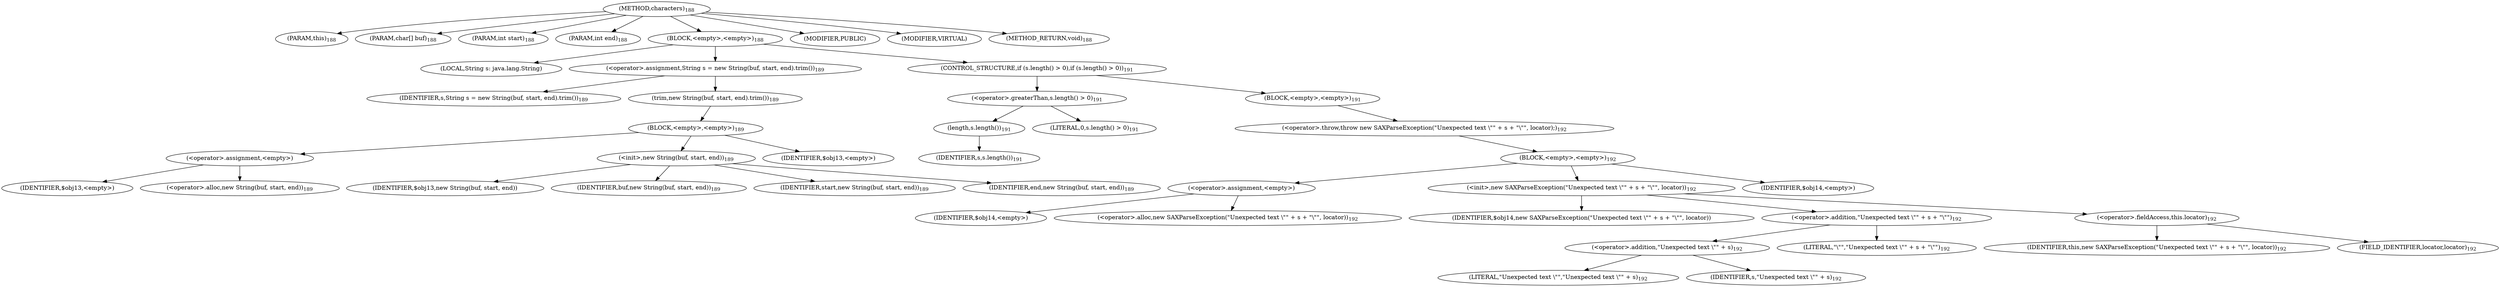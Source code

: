 digraph "characters" {  
"481" [label = <(METHOD,characters)<SUB>188</SUB>> ]
"482" [label = <(PARAM,this)<SUB>188</SUB>> ]
"483" [label = <(PARAM,char[] buf)<SUB>188</SUB>> ]
"484" [label = <(PARAM,int start)<SUB>188</SUB>> ]
"485" [label = <(PARAM,int end)<SUB>188</SUB>> ]
"486" [label = <(BLOCK,&lt;empty&gt;,&lt;empty&gt;)<SUB>188</SUB>> ]
"487" [label = <(LOCAL,String s: java.lang.String)> ]
"488" [label = <(&lt;operator&gt;.assignment,String s = new String(buf, start, end).trim())<SUB>189</SUB>> ]
"489" [label = <(IDENTIFIER,s,String s = new String(buf, start, end).trim())<SUB>189</SUB>> ]
"490" [label = <(trim,new String(buf, start, end).trim())<SUB>189</SUB>> ]
"491" [label = <(BLOCK,&lt;empty&gt;,&lt;empty&gt;)<SUB>189</SUB>> ]
"492" [label = <(&lt;operator&gt;.assignment,&lt;empty&gt;)> ]
"493" [label = <(IDENTIFIER,$obj13,&lt;empty&gt;)> ]
"494" [label = <(&lt;operator&gt;.alloc,new String(buf, start, end))<SUB>189</SUB>> ]
"495" [label = <(&lt;init&gt;,new String(buf, start, end))<SUB>189</SUB>> ]
"496" [label = <(IDENTIFIER,$obj13,new String(buf, start, end))> ]
"497" [label = <(IDENTIFIER,buf,new String(buf, start, end))<SUB>189</SUB>> ]
"498" [label = <(IDENTIFIER,start,new String(buf, start, end))<SUB>189</SUB>> ]
"499" [label = <(IDENTIFIER,end,new String(buf, start, end))<SUB>189</SUB>> ]
"500" [label = <(IDENTIFIER,$obj13,&lt;empty&gt;)> ]
"501" [label = <(CONTROL_STRUCTURE,if (s.length() &gt; 0),if (s.length() &gt; 0))<SUB>191</SUB>> ]
"502" [label = <(&lt;operator&gt;.greaterThan,s.length() &gt; 0)<SUB>191</SUB>> ]
"503" [label = <(length,s.length())<SUB>191</SUB>> ]
"504" [label = <(IDENTIFIER,s,s.length())<SUB>191</SUB>> ]
"505" [label = <(LITERAL,0,s.length() &gt; 0)<SUB>191</SUB>> ]
"506" [label = <(BLOCK,&lt;empty&gt;,&lt;empty&gt;)<SUB>191</SUB>> ]
"507" [label = <(&lt;operator&gt;.throw,throw new SAXParseException(&quot;Unexpected text \&quot;&quot; + s + &quot;\&quot;&quot;, locator);)<SUB>192</SUB>> ]
"508" [label = <(BLOCK,&lt;empty&gt;,&lt;empty&gt;)<SUB>192</SUB>> ]
"509" [label = <(&lt;operator&gt;.assignment,&lt;empty&gt;)> ]
"510" [label = <(IDENTIFIER,$obj14,&lt;empty&gt;)> ]
"511" [label = <(&lt;operator&gt;.alloc,new SAXParseException(&quot;Unexpected text \&quot;&quot; + s + &quot;\&quot;&quot;, locator))<SUB>192</SUB>> ]
"512" [label = <(&lt;init&gt;,new SAXParseException(&quot;Unexpected text \&quot;&quot; + s + &quot;\&quot;&quot;, locator))<SUB>192</SUB>> ]
"513" [label = <(IDENTIFIER,$obj14,new SAXParseException(&quot;Unexpected text \&quot;&quot; + s + &quot;\&quot;&quot;, locator))> ]
"514" [label = <(&lt;operator&gt;.addition,&quot;Unexpected text \&quot;&quot; + s + &quot;\&quot;&quot;)<SUB>192</SUB>> ]
"515" [label = <(&lt;operator&gt;.addition,&quot;Unexpected text \&quot;&quot; + s)<SUB>192</SUB>> ]
"516" [label = <(LITERAL,&quot;Unexpected text \&quot;&quot;,&quot;Unexpected text \&quot;&quot; + s)<SUB>192</SUB>> ]
"517" [label = <(IDENTIFIER,s,&quot;Unexpected text \&quot;&quot; + s)<SUB>192</SUB>> ]
"518" [label = <(LITERAL,&quot;\&quot;&quot;,&quot;Unexpected text \&quot;&quot; + s + &quot;\&quot;&quot;)<SUB>192</SUB>> ]
"519" [label = <(&lt;operator&gt;.fieldAccess,this.locator)<SUB>192</SUB>> ]
"520" [label = <(IDENTIFIER,this,new SAXParseException(&quot;Unexpected text \&quot;&quot; + s + &quot;\&quot;&quot;, locator))<SUB>192</SUB>> ]
"521" [label = <(FIELD_IDENTIFIER,locator,locator)<SUB>192</SUB>> ]
"522" [label = <(IDENTIFIER,$obj14,&lt;empty&gt;)> ]
"523" [label = <(MODIFIER,PUBLIC)> ]
"524" [label = <(MODIFIER,VIRTUAL)> ]
"525" [label = <(METHOD_RETURN,void)<SUB>188</SUB>> ]
  "481" -> "482" 
  "481" -> "483" 
  "481" -> "484" 
  "481" -> "485" 
  "481" -> "486" 
  "481" -> "523" 
  "481" -> "524" 
  "481" -> "525" 
  "486" -> "487" 
  "486" -> "488" 
  "486" -> "501" 
  "488" -> "489" 
  "488" -> "490" 
  "490" -> "491" 
  "491" -> "492" 
  "491" -> "495" 
  "491" -> "500" 
  "492" -> "493" 
  "492" -> "494" 
  "495" -> "496" 
  "495" -> "497" 
  "495" -> "498" 
  "495" -> "499" 
  "501" -> "502" 
  "501" -> "506" 
  "502" -> "503" 
  "502" -> "505" 
  "503" -> "504" 
  "506" -> "507" 
  "507" -> "508" 
  "508" -> "509" 
  "508" -> "512" 
  "508" -> "522" 
  "509" -> "510" 
  "509" -> "511" 
  "512" -> "513" 
  "512" -> "514" 
  "512" -> "519" 
  "514" -> "515" 
  "514" -> "518" 
  "515" -> "516" 
  "515" -> "517" 
  "519" -> "520" 
  "519" -> "521" 
}
